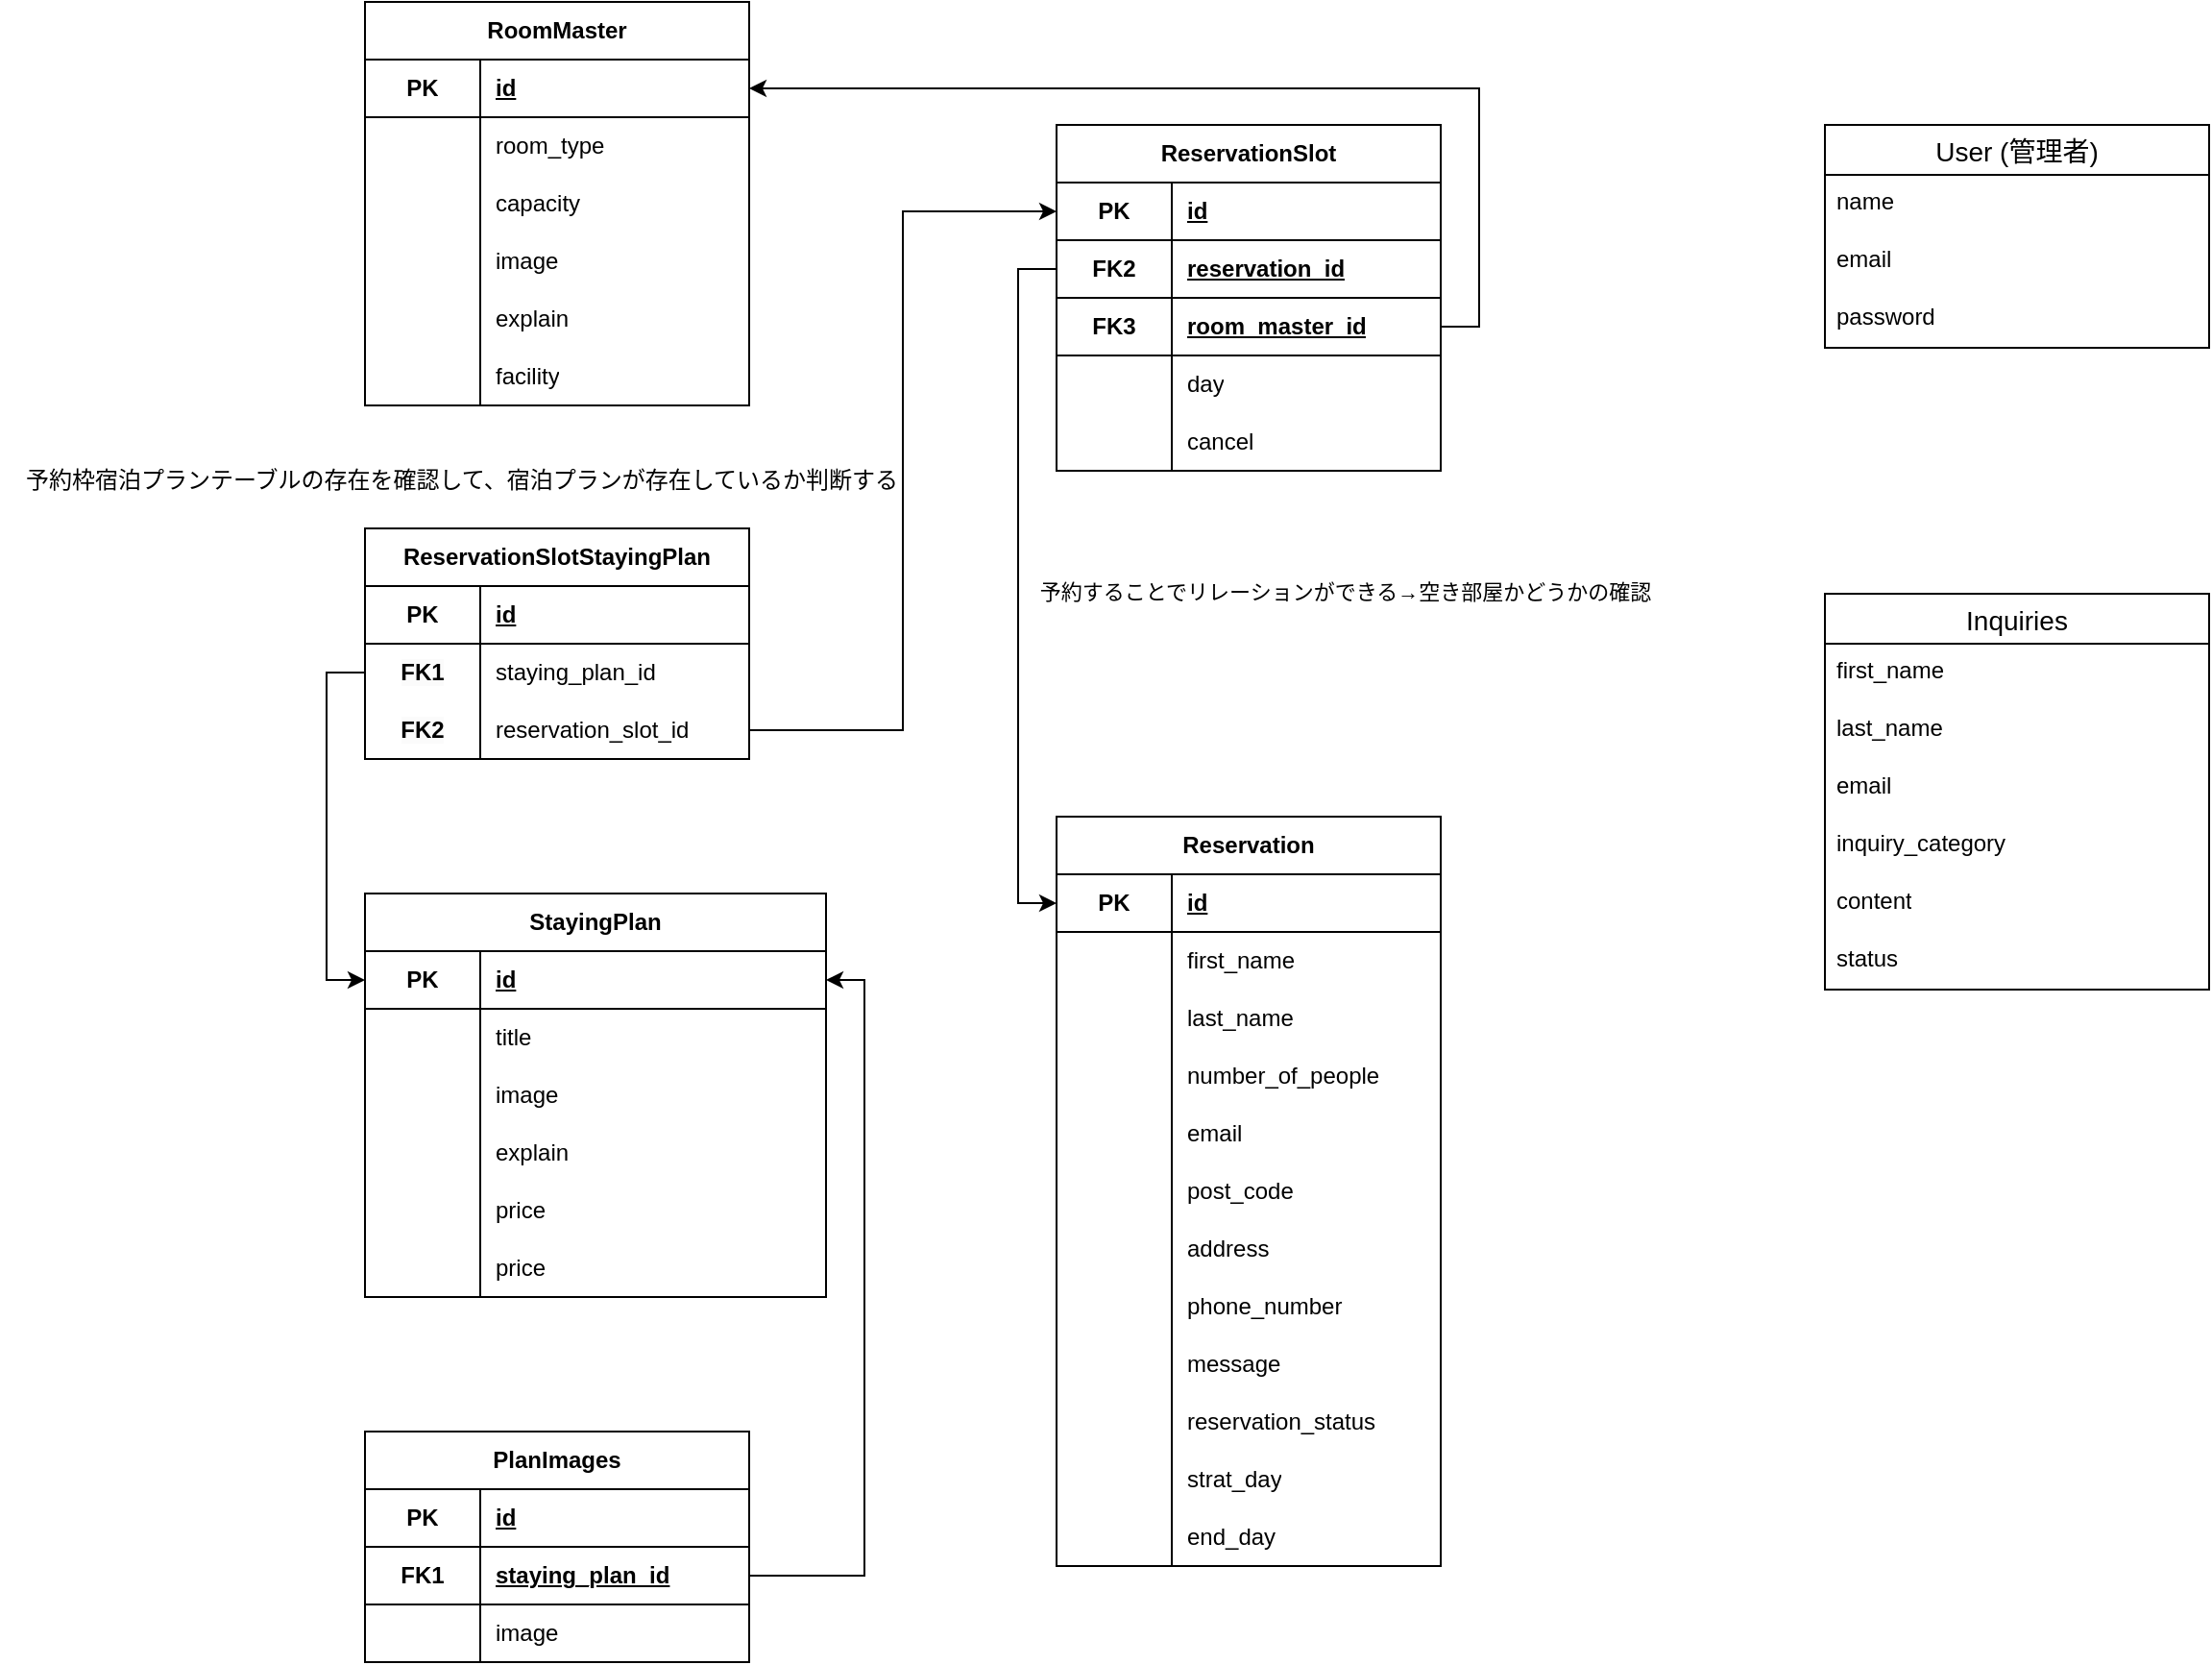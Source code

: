 <mxfile version="21.6.6" type="github">
  <diagram id="R2lEEEUBdFMjLlhIrx00" name="Page-1">
    <mxGraphModel dx="2404" dy="836" grid="1" gridSize="10" guides="1" tooltips="1" connect="1" arrows="1" fold="1" page="1" pageScale="1" pageWidth="850" pageHeight="1100" math="0" shadow="0" extFonts="Permanent Marker^https://fonts.googleapis.com/css?family=Permanent+Marker">
      <root>
        <mxCell id="0" />
        <mxCell id="1" parent="0" />
        <mxCell id="_ixfMY5MAVE4iLFDtZC8-1" value="Reservation" style="shape=table;startSize=30;container=1;collapsible=1;childLayout=tableLayout;fixedRows=1;rowLines=0;fontStyle=1;align=center;resizeLast=1;html=1;whiteSpace=wrap;" parent="1" vertex="1">
          <mxGeometry x="480" y="440" width="200" height="390" as="geometry" />
        </mxCell>
        <mxCell id="_ixfMY5MAVE4iLFDtZC8-5" value="" style="shape=tableRow;horizontal=0;startSize=0;swimlaneHead=0;swimlaneBody=0;fillColor=none;collapsible=0;dropTarget=0;points=[[0,0.5],[1,0.5]];portConstraint=eastwest;top=0;left=0;right=0;bottom=1;html=1;" parent="_ixfMY5MAVE4iLFDtZC8-1" vertex="1">
          <mxGeometry y="30" width="200" height="30" as="geometry" />
        </mxCell>
        <mxCell id="_ixfMY5MAVE4iLFDtZC8-6" value="PK" style="shape=partialRectangle;connectable=0;fillColor=none;top=0;left=0;bottom=0;right=0;fontStyle=1;overflow=hidden;html=1;whiteSpace=wrap;" parent="_ixfMY5MAVE4iLFDtZC8-5" vertex="1">
          <mxGeometry width="60" height="30" as="geometry">
            <mxRectangle width="60" height="30" as="alternateBounds" />
          </mxGeometry>
        </mxCell>
        <mxCell id="_ixfMY5MAVE4iLFDtZC8-7" value="id" style="shape=partialRectangle;connectable=0;fillColor=none;top=0;left=0;bottom=0;right=0;align=left;spacingLeft=6;fontStyle=5;overflow=hidden;html=1;whiteSpace=wrap;" parent="_ixfMY5MAVE4iLFDtZC8-5" vertex="1">
          <mxGeometry x="60" width="140" height="30" as="geometry">
            <mxRectangle width="140" height="30" as="alternateBounds" />
          </mxGeometry>
        </mxCell>
        <mxCell id="_ixfMY5MAVE4iLFDtZC8-8" value="" style="shape=tableRow;horizontal=0;startSize=0;swimlaneHead=0;swimlaneBody=0;fillColor=none;collapsible=0;dropTarget=0;points=[[0,0.5],[1,0.5]];portConstraint=eastwest;top=0;left=0;right=0;bottom=0;html=1;" parent="_ixfMY5MAVE4iLFDtZC8-1" vertex="1">
          <mxGeometry y="60" width="200" height="30" as="geometry" />
        </mxCell>
        <mxCell id="_ixfMY5MAVE4iLFDtZC8-9" value="" style="shape=partialRectangle;connectable=0;fillColor=none;top=0;left=0;bottom=0;right=0;editable=1;overflow=hidden;html=1;whiteSpace=wrap;" parent="_ixfMY5MAVE4iLFDtZC8-8" vertex="1">
          <mxGeometry width="60" height="30" as="geometry">
            <mxRectangle width="60" height="30" as="alternateBounds" />
          </mxGeometry>
        </mxCell>
        <mxCell id="_ixfMY5MAVE4iLFDtZC8-10" value="first_name" style="shape=partialRectangle;connectable=0;fillColor=none;top=0;left=0;bottom=0;right=0;align=left;spacingLeft=6;overflow=hidden;html=1;whiteSpace=wrap;" parent="_ixfMY5MAVE4iLFDtZC8-8" vertex="1">
          <mxGeometry x="60" width="140" height="30" as="geometry">
            <mxRectangle width="140" height="30" as="alternateBounds" />
          </mxGeometry>
        </mxCell>
        <mxCell id="_ixfMY5MAVE4iLFDtZC8-11" value="" style="shape=tableRow;horizontal=0;startSize=0;swimlaneHead=0;swimlaneBody=0;fillColor=none;collapsible=0;dropTarget=0;points=[[0,0.5],[1,0.5]];portConstraint=eastwest;top=0;left=0;right=0;bottom=0;html=1;" parent="_ixfMY5MAVE4iLFDtZC8-1" vertex="1">
          <mxGeometry y="90" width="200" height="30" as="geometry" />
        </mxCell>
        <mxCell id="_ixfMY5MAVE4iLFDtZC8-12" value="" style="shape=partialRectangle;connectable=0;fillColor=none;top=0;left=0;bottom=0;right=0;editable=1;overflow=hidden;html=1;whiteSpace=wrap;" parent="_ixfMY5MAVE4iLFDtZC8-11" vertex="1">
          <mxGeometry width="60" height="30" as="geometry">
            <mxRectangle width="60" height="30" as="alternateBounds" />
          </mxGeometry>
        </mxCell>
        <mxCell id="_ixfMY5MAVE4iLFDtZC8-13" value="last_name" style="shape=partialRectangle;connectable=0;fillColor=none;top=0;left=0;bottom=0;right=0;align=left;spacingLeft=6;overflow=hidden;html=1;whiteSpace=wrap;" parent="_ixfMY5MAVE4iLFDtZC8-11" vertex="1">
          <mxGeometry x="60" width="140" height="30" as="geometry">
            <mxRectangle width="140" height="30" as="alternateBounds" />
          </mxGeometry>
        </mxCell>
        <mxCell id="_ixfMY5MAVE4iLFDtZC8-115" value="" style="shape=tableRow;horizontal=0;startSize=0;swimlaneHead=0;swimlaneBody=0;fillColor=none;collapsible=0;dropTarget=0;points=[[0,0.5],[1,0.5]];portConstraint=eastwest;top=0;left=0;right=0;bottom=0;html=1;" parent="_ixfMY5MAVE4iLFDtZC8-1" vertex="1">
          <mxGeometry y="120" width="200" height="30" as="geometry" />
        </mxCell>
        <mxCell id="_ixfMY5MAVE4iLFDtZC8-116" value="" style="shape=partialRectangle;connectable=0;fillColor=none;top=0;left=0;bottom=0;right=0;editable=1;overflow=hidden;html=1;whiteSpace=wrap;" parent="_ixfMY5MAVE4iLFDtZC8-115" vertex="1">
          <mxGeometry width="60" height="30" as="geometry">
            <mxRectangle width="60" height="30" as="alternateBounds" />
          </mxGeometry>
        </mxCell>
        <mxCell id="_ixfMY5MAVE4iLFDtZC8-117" value="number_of_people" style="shape=partialRectangle;connectable=0;fillColor=none;top=0;left=0;bottom=0;right=0;align=left;spacingLeft=6;overflow=hidden;html=1;whiteSpace=wrap;" parent="_ixfMY5MAVE4iLFDtZC8-115" vertex="1">
          <mxGeometry x="60" width="140" height="30" as="geometry">
            <mxRectangle width="140" height="30" as="alternateBounds" />
          </mxGeometry>
        </mxCell>
        <mxCell id="_ixfMY5MAVE4iLFDtZC8-94" value="" style="shape=tableRow;horizontal=0;startSize=0;swimlaneHead=0;swimlaneBody=0;fillColor=none;collapsible=0;dropTarget=0;points=[[0,0.5],[1,0.5]];portConstraint=eastwest;top=0;left=0;right=0;bottom=0;html=1;" parent="_ixfMY5MAVE4iLFDtZC8-1" vertex="1">
          <mxGeometry y="150" width="200" height="30" as="geometry" />
        </mxCell>
        <mxCell id="_ixfMY5MAVE4iLFDtZC8-95" value="" style="shape=partialRectangle;connectable=0;fillColor=none;top=0;left=0;bottom=0;right=0;editable=1;overflow=hidden;html=1;whiteSpace=wrap;" parent="_ixfMY5MAVE4iLFDtZC8-94" vertex="1">
          <mxGeometry width="60" height="30" as="geometry">
            <mxRectangle width="60" height="30" as="alternateBounds" />
          </mxGeometry>
        </mxCell>
        <mxCell id="_ixfMY5MAVE4iLFDtZC8-96" value="email" style="shape=partialRectangle;connectable=0;fillColor=none;top=0;left=0;bottom=0;right=0;align=left;spacingLeft=6;overflow=hidden;html=1;whiteSpace=wrap;" parent="_ixfMY5MAVE4iLFDtZC8-94" vertex="1">
          <mxGeometry x="60" width="140" height="30" as="geometry">
            <mxRectangle width="140" height="30" as="alternateBounds" />
          </mxGeometry>
        </mxCell>
        <mxCell id="_ixfMY5MAVE4iLFDtZC8-100" value="" style="shape=tableRow;horizontal=0;startSize=0;swimlaneHead=0;swimlaneBody=0;fillColor=none;collapsible=0;dropTarget=0;points=[[0,0.5],[1,0.5]];portConstraint=eastwest;top=0;left=0;right=0;bottom=0;html=1;" parent="_ixfMY5MAVE4iLFDtZC8-1" vertex="1">
          <mxGeometry y="180" width="200" height="30" as="geometry" />
        </mxCell>
        <mxCell id="_ixfMY5MAVE4iLFDtZC8-101" value="" style="shape=partialRectangle;connectable=0;fillColor=none;top=0;left=0;bottom=0;right=0;editable=1;overflow=hidden;html=1;whiteSpace=wrap;" parent="_ixfMY5MAVE4iLFDtZC8-100" vertex="1">
          <mxGeometry width="60" height="30" as="geometry">
            <mxRectangle width="60" height="30" as="alternateBounds" />
          </mxGeometry>
        </mxCell>
        <mxCell id="_ixfMY5MAVE4iLFDtZC8-102" value="post_code" style="shape=partialRectangle;connectable=0;fillColor=none;top=0;left=0;bottom=0;right=0;align=left;spacingLeft=6;overflow=hidden;html=1;whiteSpace=wrap;" parent="_ixfMY5MAVE4iLFDtZC8-100" vertex="1">
          <mxGeometry x="60" width="140" height="30" as="geometry">
            <mxRectangle width="140" height="30" as="alternateBounds" />
          </mxGeometry>
        </mxCell>
        <mxCell id="_ixfMY5MAVE4iLFDtZC8-97" value="" style="shape=tableRow;horizontal=0;startSize=0;swimlaneHead=0;swimlaneBody=0;fillColor=none;collapsible=0;dropTarget=0;points=[[0,0.5],[1,0.5]];portConstraint=eastwest;top=0;left=0;right=0;bottom=0;html=1;" parent="_ixfMY5MAVE4iLFDtZC8-1" vertex="1">
          <mxGeometry y="210" width="200" height="30" as="geometry" />
        </mxCell>
        <mxCell id="_ixfMY5MAVE4iLFDtZC8-98" value="" style="shape=partialRectangle;connectable=0;fillColor=none;top=0;left=0;bottom=0;right=0;editable=1;overflow=hidden;html=1;whiteSpace=wrap;" parent="_ixfMY5MAVE4iLFDtZC8-97" vertex="1">
          <mxGeometry width="60" height="30" as="geometry">
            <mxRectangle width="60" height="30" as="alternateBounds" />
          </mxGeometry>
        </mxCell>
        <mxCell id="_ixfMY5MAVE4iLFDtZC8-99" value="address" style="shape=partialRectangle;connectable=0;fillColor=none;top=0;left=0;bottom=0;right=0;align=left;spacingLeft=6;overflow=hidden;html=1;whiteSpace=wrap;" parent="_ixfMY5MAVE4iLFDtZC8-97" vertex="1">
          <mxGeometry x="60" width="140" height="30" as="geometry">
            <mxRectangle width="140" height="30" as="alternateBounds" />
          </mxGeometry>
        </mxCell>
        <mxCell id="_ixfMY5MAVE4iLFDtZC8-103" value="" style="shape=tableRow;horizontal=0;startSize=0;swimlaneHead=0;swimlaneBody=0;fillColor=none;collapsible=0;dropTarget=0;points=[[0,0.5],[1,0.5]];portConstraint=eastwest;top=0;left=0;right=0;bottom=0;html=1;" parent="_ixfMY5MAVE4iLFDtZC8-1" vertex="1">
          <mxGeometry y="240" width="200" height="30" as="geometry" />
        </mxCell>
        <mxCell id="_ixfMY5MAVE4iLFDtZC8-104" value="" style="shape=partialRectangle;connectable=0;fillColor=none;top=0;left=0;bottom=0;right=0;editable=1;overflow=hidden;html=1;whiteSpace=wrap;" parent="_ixfMY5MAVE4iLFDtZC8-103" vertex="1">
          <mxGeometry width="60" height="30" as="geometry">
            <mxRectangle width="60" height="30" as="alternateBounds" />
          </mxGeometry>
        </mxCell>
        <mxCell id="_ixfMY5MAVE4iLFDtZC8-105" value="phone_number" style="shape=partialRectangle;connectable=0;fillColor=none;top=0;left=0;bottom=0;right=0;align=left;spacingLeft=6;overflow=hidden;html=1;whiteSpace=wrap;" parent="_ixfMY5MAVE4iLFDtZC8-103" vertex="1">
          <mxGeometry x="60" width="140" height="30" as="geometry">
            <mxRectangle width="140" height="30" as="alternateBounds" />
          </mxGeometry>
        </mxCell>
        <mxCell id="_ixfMY5MAVE4iLFDtZC8-106" value="" style="shape=tableRow;horizontal=0;startSize=0;swimlaneHead=0;swimlaneBody=0;fillColor=none;collapsible=0;dropTarget=0;points=[[0,0.5],[1,0.5]];portConstraint=eastwest;top=0;left=0;right=0;bottom=0;html=1;" parent="_ixfMY5MAVE4iLFDtZC8-1" vertex="1">
          <mxGeometry y="270" width="200" height="30" as="geometry" />
        </mxCell>
        <mxCell id="_ixfMY5MAVE4iLFDtZC8-107" value="" style="shape=partialRectangle;connectable=0;fillColor=none;top=0;left=0;bottom=0;right=0;editable=1;overflow=hidden;html=1;whiteSpace=wrap;" parent="_ixfMY5MAVE4iLFDtZC8-106" vertex="1">
          <mxGeometry width="60" height="30" as="geometry">
            <mxRectangle width="60" height="30" as="alternateBounds" />
          </mxGeometry>
        </mxCell>
        <mxCell id="_ixfMY5MAVE4iLFDtZC8-108" value="message" style="shape=partialRectangle;connectable=0;fillColor=none;top=0;left=0;bottom=0;right=0;align=left;spacingLeft=6;overflow=hidden;html=1;whiteSpace=wrap;" parent="_ixfMY5MAVE4iLFDtZC8-106" vertex="1">
          <mxGeometry x="60" width="140" height="30" as="geometry">
            <mxRectangle width="140" height="30" as="alternateBounds" />
          </mxGeometry>
        </mxCell>
        <mxCell id="nkFYvrB3Nfpvy7fEfLyU-3" value="" style="shape=tableRow;horizontal=0;startSize=0;swimlaneHead=0;swimlaneBody=0;fillColor=none;collapsible=0;dropTarget=0;points=[[0,0.5],[1,0.5]];portConstraint=eastwest;top=0;left=0;right=0;bottom=0;html=1;" parent="_ixfMY5MAVE4iLFDtZC8-1" vertex="1">
          <mxGeometry y="300" width="200" height="30" as="geometry" />
        </mxCell>
        <mxCell id="nkFYvrB3Nfpvy7fEfLyU-4" value="" style="shape=partialRectangle;connectable=0;fillColor=none;top=0;left=0;bottom=0;right=0;editable=1;overflow=hidden;html=1;whiteSpace=wrap;" parent="nkFYvrB3Nfpvy7fEfLyU-3" vertex="1">
          <mxGeometry width="60" height="30" as="geometry">
            <mxRectangle width="60" height="30" as="alternateBounds" />
          </mxGeometry>
        </mxCell>
        <mxCell id="nkFYvrB3Nfpvy7fEfLyU-5" value="reservation_status" style="shape=partialRectangle;connectable=0;fillColor=none;top=0;left=0;bottom=0;right=0;align=left;spacingLeft=6;overflow=hidden;html=1;whiteSpace=wrap;" parent="nkFYvrB3Nfpvy7fEfLyU-3" vertex="1">
          <mxGeometry x="60" width="140" height="30" as="geometry">
            <mxRectangle width="140" height="30" as="alternateBounds" />
          </mxGeometry>
        </mxCell>
        <mxCell id="nkFYvrB3Nfpvy7fEfLyU-24" value="" style="shape=tableRow;horizontal=0;startSize=0;swimlaneHead=0;swimlaneBody=0;fillColor=none;collapsible=0;dropTarget=0;points=[[0,0.5],[1,0.5]];portConstraint=eastwest;top=0;left=0;right=0;bottom=0;html=1;" parent="_ixfMY5MAVE4iLFDtZC8-1" vertex="1">
          <mxGeometry y="330" width="200" height="30" as="geometry" />
        </mxCell>
        <mxCell id="nkFYvrB3Nfpvy7fEfLyU-25" value="" style="shape=partialRectangle;connectable=0;fillColor=none;top=0;left=0;bottom=0;right=0;editable=1;overflow=hidden;html=1;whiteSpace=wrap;" parent="nkFYvrB3Nfpvy7fEfLyU-24" vertex="1">
          <mxGeometry width="60" height="30" as="geometry">
            <mxRectangle width="60" height="30" as="alternateBounds" />
          </mxGeometry>
        </mxCell>
        <mxCell id="nkFYvrB3Nfpvy7fEfLyU-26" value="strat_day" style="shape=partialRectangle;connectable=0;fillColor=none;top=0;left=0;bottom=0;right=0;align=left;spacingLeft=6;overflow=hidden;html=1;whiteSpace=wrap;" parent="nkFYvrB3Nfpvy7fEfLyU-24" vertex="1">
          <mxGeometry x="60" width="140" height="30" as="geometry">
            <mxRectangle width="140" height="30" as="alternateBounds" />
          </mxGeometry>
        </mxCell>
        <mxCell id="nkFYvrB3Nfpvy7fEfLyU-27" value="" style="shape=tableRow;horizontal=0;startSize=0;swimlaneHead=0;swimlaneBody=0;fillColor=none;collapsible=0;dropTarget=0;points=[[0,0.5],[1,0.5]];portConstraint=eastwest;top=0;left=0;right=0;bottom=0;html=1;" parent="_ixfMY5MAVE4iLFDtZC8-1" vertex="1">
          <mxGeometry y="360" width="200" height="30" as="geometry" />
        </mxCell>
        <mxCell id="nkFYvrB3Nfpvy7fEfLyU-28" value="" style="shape=partialRectangle;connectable=0;fillColor=none;top=0;left=0;bottom=0;right=0;editable=1;overflow=hidden;html=1;whiteSpace=wrap;" parent="nkFYvrB3Nfpvy7fEfLyU-27" vertex="1">
          <mxGeometry width="60" height="30" as="geometry">
            <mxRectangle width="60" height="30" as="alternateBounds" />
          </mxGeometry>
        </mxCell>
        <mxCell id="nkFYvrB3Nfpvy7fEfLyU-29" value="end_day" style="shape=partialRectangle;connectable=0;fillColor=none;top=0;left=0;bottom=0;right=0;align=left;spacingLeft=6;overflow=hidden;html=1;whiteSpace=wrap;" parent="nkFYvrB3Nfpvy7fEfLyU-27" vertex="1">
          <mxGeometry x="60" width="140" height="30" as="geometry">
            <mxRectangle width="140" height="30" as="alternateBounds" />
          </mxGeometry>
        </mxCell>
        <mxCell id="_ixfMY5MAVE4iLFDtZC8-14" value="StayingPlan" style="shape=table;startSize=30;container=1;collapsible=1;childLayout=tableLayout;fixedRows=1;rowLines=0;fontStyle=1;align=center;resizeLast=1;html=1;whiteSpace=wrap;" parent="1" vertex="1">
          <mxGeometry x="120" y="480" width="240" height="210" as="geometry">
            <mxRectangle x="120" y="480" width="110" height="30" as="alternateBounds" />
          </mxGeometry>
        </mxCell>
        <mxCell id="nkFYvrB3Nfpvy7fEfLyU-54" value="" style="shape=tableRow;horizontal=0;startSize=0;swimlaneHead=0;swimlaneBody=0;fillColor=none;collapsible=0;dropTarget=0;points=[[0,0.5],[1,0.5]];portConstraint=eastwest;top=0;left=0;right=0;bottom=1;html=1;" parent="_ixfMY5MAVE4iLFDtZC8-14" vertex="1">
          <mxGeometry y="30" width="240" height="30" as="geometry" />
        </mxCell>
        <mxCell id="nkFYvrB3Nfpvy7fEfLyU-55" value="PK" style="shape=partialRectangle;connectable=0;fillColor=none;top=0;left=0;bottom=0;right=0;fontStyle=1;overflow=hidden;html=1;whiteSpace=wrap;" parent="nkFYvrB3Nfpvy7fEfLyU-54" vertex="1">
          <mxGeometry width="60" height="30" as="geometry">
            <mxRectangle width="60" height="30" as="alternateBounds" />
          </mxGeometry>
        </mxCell>
        <mxCell id="nkFYvrB3Nfpvy7fEfLyU-56" value="id" style="shape=partialRectangle;connectable=0;fillColor=none;top=0;left=0;bottom=0;right=0;align=left;spacingLeft=6;fontStyle=5;overflow=hidden;html=1;whiteSpace=wrap;" parent="nkFYvrB3Nfpvy7fEfLyU-54" vertex="1">
          <mxGeometry x="60" width="180" height="30" as="geometry">
            <mxRectangle width="180" height="30" as="alternateBounds" />
          </mxGeometry>
        </mxCell>
        <mxCell id="_ixfMY5MAVE4iLFDtZC8-21" value="" style="shape=tableRow;horizontal=0;startSize=0;swimlaneHead=0;swimlaneBody=0;fillColor=none;collapsible=0;dropTarget=0;points=[[0,0.5],[1,0.5]];portConstraint=eastwest;top=0;left=0;right=0;bottom=0;html=1;" parent="_ixfMY5MAVE4iLFDtZC8-14" vertex="1">
          <mxGeometry y="60" width="240" height="30" as="geometry" />
        </mxCell>
        <mxCell id="_ixfMY5MAVE4iLFDtZC8-22" value="" style="shape=partialRectangle;connectable=0;fillColor=none;top=0;left=0;bottom=0;right=0;editable=1;overflow=hidden;html=1;whiteSpace=wrap;" parent="_ixfMY5MAVE4iLFDtZC8-21" vertex="1">
          <mxGeometry width="60" height="30" as="geometry">
            <mxRectangle width="60" height="30" as="alternateBounds" />
          </mxGeometry>
        </mxCell>
        <mxCell id="_ixfMY5MAVE4iLFDtZC8-23" value="title" style="shape=partialRectangle;connectable=0;fillColor=none;top=0;left=0;bottom=0;right=0;align=left;spacingLeft=6;overflow=hidden;html=1;whiteSpace=wrap;" parent="_ixfMY5MAVE4iLFDtZC8-21" vertex="1">
          <mxGeometry x="60" width="180" height="30" as="geometry">
            <mxRectangle width="180" height="30" as="alternateBounds" />
          </mxGeometry>
        </mxCell>
        <mxCell id="_ixfMY5MAVE4iLFDtZC8-87" value="" style="shape=tableRow;horizontal=0;startSize=0;swimlaneHead=0;swimlaneBody=0;fillColor=none;collapsible=0;dropTarget=0;points=[[0,0.5],[1,0.5]];portConstraint=eastwest;top=0;left=0;right=0;bottom=0;html=1;" parent="_ixfMY5MAVE4iLFDtZC8-14" vertex="1">
          <mxGeometry y="90" width="240" height="30" as="geometry" />
        </mxCell>
        <mxCell id="_ixfMY5MAVE4iLFDtZC8-88" value="" style="shape=partialRectangle;connectable=0;fillColor=none;top=0;left=0;bottom=0;right=0;editable=1;overflow=hidden;html=1;whiteSpace=wrap;" parent="_ixfMY5MAVE4iLFDtZC8-87" vertex="1">
          <mxGeometry width="60" height="30" as="geometry">
            <mxRectangle width="60" height="30" as="alternateBounds" />
          </mxGeometry>
        </mxCell>
        <mxCell id="_ixfMY5MAVE4iLFDtZC8-89" value="image" style="shape=partialRectangle;connectable=0;fillColor=none;top=0;left=0;bottom=0;right=0;align=left;spacingLeft=6;overflow=hidden;html=1;whiteSpace=wrap;" parent="_ixfMY5MAVE4iLFDtZC8-87" vertex="1">
          <mxGeometry x="60" width="180" height="30" as="geometry">
            <mxRectangle width="180" height="30" as="alternateBounds" />
          </mxGeometry>
        </mxCell>
        <mxCell id="_ixfMY5MAVE4iLFDtZC8-90" value="" style="shape=tableRow;horizontal=0;startSize=0;swimlaneHead=0;swimlaneBody=0;fillColor=none;collapsible=0;dropTarget=0;points=[[0,0.5],[1,0.5]];portConstraint=eastwest;top=0;left=0;right=0;bottom=0;html=1;" parent="_ixfMY5MAVE4iLFDtZC8-14" vertex="1">
          <mxGeometry y="120" width="240" height="30" as="geometry" />
        </mxCell>
        <mxCell id="_ixfMY5MAVE4iLFDtZC8-91" value="" style="shape=partialRectangle;connectable=0;fillColor=none;top=0;left=0;bottom=0;right=0;editable=1;overflow=hidden;html=1;whiteSpace=wrap;" parent="_ixfMY5MAVE4iLFDtZC8-90" vertex="1">
          <mxGeometry width="60" height="30" as="geometry">
            <mxRectangle width="60" height="30" as="alternateBounds" />
          </mxGeometry>
        </mxCell>
        <mxCell id="_ixfMY5MAVE4iLFDtZC8-92" value="explain" style="shape=partialRectangle;connectable=0;fillColor=none;top=0;left=0;bottom=0;right=0;align=left;spacingLeft=6;overflow=hidden;html=1;whiteSpace=wrap;" parent="_ixfMY5MAVE4iLFDtZC8-90" vertex="1">
          <mxGeometry x="60" width="180" height="30" as="geometry">
            <mxRectangle width="180" height="30" as="alternateBounds" />
          </mxGeometry>
        </mxCell>
        <mxCell id="Q05R5ELuE_y8cGW5jYfu-7" value="" style="shape=tableRow;horizontal=0;startSize=0;swimlaneHead=0;swimlaneBody=0;fillColor=none;collapsible=0;dropTarget=0;points=[[0,0.5],[1,0.5]];portConstraint=eastwest;top=0;left=0;right=0;bottom=0;html=1;" parent="_ixfMY5MAVE4iLFDtZC8-14" vertex="1">
          <mxGeometry y="150" width="240" height="30" as="geometry" />
        </mxCell>
        <mxCell id="Q05R5ELuE_y8cGW5jYfu-8" value="" style="shape=partialRectangle;connectable=0;fillColor=none;top=0;left=0;bottom=0;right=0;editable=1;overflow=hidden;html=1;whiteSpace=wrap;" parent="Q05R5ELuE_y8cGW5jYfu-7" vertex="1">
          <mxGeometry width="60" height="30" as="geometry">
            <mxRectangle width="60" height="30" as="alternateBounds" />
          </mxGeometry>
        </mxCell>
        <mxCell id="Q05R5ELuE_y8cGW5jYfu-9" value="price" style="shape=partialRectangle;connectable=0;fillColor=none;top=0;left=0;bottom=0;right=0;align=left;spacingLeft=6;overflow=hidden;html=1;whiteSpace=wrap;" parent="Q05R5ELuE_y8cGW5jYfu-7" vertex="1">
          <mxGeometry x="60" width="180" height="30" as="geometry">
            <mxRectangle width="180" height="30" as="alternateBounds" />
          </mxGeometry>
        </mxCell>
        <mxCell id="_ixfMY5MAVE4iLFDtZC8-24" value="" style="shape=tableRow;horizontal=0;startSize=0;swimlaneHead=0;swimlaneBody=0;fillColor=none;collapsible=0;dropTarget=0;points=[[0,0.5],[1,0.5]];portConstraint=eastwest;top=0;left=0;right=0;bottom=0;html=1;" parent="_ixfMY5MAVE4iLFDtZC8-14" vertex="1">
          <mxGeometry y="180" width="240" height="30" as="geometry" />
        </mxCell>
        <mxCell id="_ixfMY5MAVE4iLFDtZC8-25" value="" style="shape=partialRectangle;connectable=0;fillColor=none;top=0;left=0;bottom=0;right=0;editable=1;overflow=hidden;html=1;whiteSpace=wrap;" parent="_ixfMY5MAVE4iLFDtZC8-24" vertex="1">
          <mxGeometry width="60" height="30" as="geometry">
            <mxRectangle width="60" height="30" as="alternateBounds" />
          </mxGeometry>
        </mxCell>
        <mxCell id="_ixfMY5MAVE4iLFDtZC8-26" value="price" style="shape=partialRectangle;connectable=0;fillColor=none;top=0;left=0;bottom=0;right=0;align=left;spacingLeft=6;overflow=hidden;html=1;whiteSpace=wrap;" parent="_ixfMY5MAVE4iLFDtZC8-24" vertex="1">
          <mxGeometry x="60" width="180" height="30" as="geometry">
            <mxRectangle width="180" height="30" as="alternateBounds" />
          </mxGeometry>
        </mxCell>
        <mxCell id="_ixfMY5MAVE4iLFDtZC8-27" value="ReservationSlot" style="shape=table;startSize=30;container=1;collapsible=1;childLayout=tableLayout;fixedRows=1;rowLines=0;fontStyle=1;align=center;resizeLast=1;html=1;whiteSpace=wrap;" parent="1" vertex="1">
          <mxGeometry x="480" y="80" width="200" height="180" as="geometry" />
        </mxCell>
        <mxCell id="_ixfMY5MAVE4iLFDtZC8-31" value="" style="shape=tableRow;horizontal=0;startSize=0;swimlaneHead=0;swimlaneBody=0;fillColor=none;collapsible=0;dropTarget=0;points=[[0,0.5],[1,0.5]];portConstraint=eastwest;top=0;left=0;right=0;bottom=1;html=1;" parent="_ixfMY5MAVE4iLFDtZC8-27" vertex="1">
          <mxGeometry y="30" width="200" height="30" as="geometry" />
        </mxCell>
        <mxCell id="_ixfMY5MAVE4iLFDtZC8-32" value="PK" style="shape=partialRectangle;connectable=0;fillColor=none;top=0;left=0;bottom=0;right=0;fontStyle=1;overflow=hidden;html=1;whiteSpace=wrap;" parent="_ixfMY5MAVE4iLFDtZC8-31" vertex="1">
          <mxGeometry width="60" height="30" as="geometry">
            <mxRectangle width="60" height="30" as="alternateBounds" />
          </mxGeometry>
        </mxCell>
        <mxCell id="_ixfMY5MAVE4iLFDtZC8-33" value="id" style="shape=partialRectangle;connectable=0;fillColor=none;top=0;left=0;bottom=0;right=0;align=left;spacingLeft=6;fontStyle=5;overflow=hidden;html=1;whiteSpace=wrap;" parent="_ixfMY5MAVE4iLFDtZC8-31" vertex="1">
          <mxGeometry x="60" width="140" height="30" as="geometry">
            <mxRectangle width="140" height="30" as="alternateBounds" />
          </mxGeometry>
        </mxCell>
        <mxCell id="_ixfMY5MAVE4iLFDtZC8-133" value="" style="shape=tableRow;horizontal=0;startSize=0;swimlaneHead=0;swimlaneBody=0;fillColor=none;collapsible=0;dropTarget=0;points=[[0,0.5],[1,0.5]];portConstraint=eastwest;top=0;left=0;right=0;bottom=1;html=1;" parent="_ixfMY5MAVE4iLFDtZC8-27" vertex="1">
          <mxGeometry y="60" width="200" height="30" as="geometry" />
        </mxCell>
        <mxCell id="_ixfMY5MAVE4iLFDtZC8-134" value="FK2" style="shape=partialRectangle;connectable=0;fillColor=none;top=0;left=0;bottom=0;right=0;fontStyle=1;overflow=hidden;html=1;whiteSpace=wrap;" parent="_ixfMY5MAVE4iLFDtZC8-133" vertex="1">
          <mxGeometry width="60" height="30" as="geometry">
            <mxRectangle width="60" height="30" as="alternateBounds" />
          </mxGeometry>
        </mxCell>
        <mxCell id="_ixfMY5MAVE4iLFDtZC8-135" value="reservation_id" style="shape=partialRectangle;connectable=0;fillColor=none;top=0;left=0;bottom=0;right=0;align=left;spacingLeft=6;fontStyle=5;overflow=hidden;html=1;whiteSpace=wrap;" parent="_ixfMY5MAVE4iLFDtZC8-133" vertex="1">
          <mxGeometry x="60" width="140" height="30" as="geometry">
            <mxRectangle width="140" height="30" as="alternateBounds" />
          </mxGeometry>
        </mxCell>
        <mxCell id="uPQFOtAX56aPG2OBGJ0J-12" value="" style="shape=tableRow;horizontal=0;startSize=0;swimlaneHead=0;swimlaneBody=0;fillColor=none;collapsible=0;dropTarget=0;points=[[0,0.5],[1,0.5]];portConstraint=eastwest;top=0;left=0;right=0;bottom=1;html=1;" parent="_ixfMY5MAVE4iLFDtZC8-27" vertex="1">
          <mxGeometry y="90" width="200" height="30" as="geometry" />
        </mxCell>
        <mxCell id="uPQFOtAX56aPG2OBGJ0J-13" value="FK3" style="shape=partialRectangle;connectable=0;fillColor=none;top=0;left=0;bottom=0;right=0;fontStyle=1;overflow=hidden;html=1;whiteSpace=wrap;" parent="uPQFOtAX56aPG2OBGJ0J-12" vertex="1">
          <mxGeometry width="60" height="30" as="geometry">
            <mxRectangle width="60" height="30" as="alternateBounds" />
          </mxGeometry>
        </mxCell>
        <mxCell id="uPQFOtAX56aPG2OBGJ0J-14" value="room_master_id" style="shape=partialRectangle;connectable=0;fillColor=none;top=0;left=0;bottom=0;right=0;align=left;spacingLeft=6;fontStyle=5;overflow=hidden;html=1;whiteSpace=wrap;" parent="uPQFOtAX56aPG2OBGJ0J-12" vertex="1">
          <mxGeometry x="60" width="140" height="30" as="geometry">
            <mxRectangle width="140" height="30" as="alternateBounds" />
          </mxGeometry>
        </mxCell>
        <mxCell id="_ixfMY5MAVE4iLFDtZC8-37" value="" style="shape=tableRow;horizontal=0;startSize=0;swimlaneHead=0;swimlaneBody=0;fillColor=none;collapsible=0;dropTarget=0;points=[[0,0.5],[1,0.5]];portConstraint=eastwest;top=0;left=0;right=0;bottom=0;html=1;" parent="_ixfMY5MAVE4iLFDtZC8-27" vertex="1">
          <mxGeometry y="120" width="200" height="30" as="geometry" />
        </mxCell>
        <mxCell id="_ixfMY5MAVE4iLFDtZC8-38" value="" style="shape=partialRectangle;connectable=0;fillColor=none;top=0;left=0;bottom=0;right=0;editable=1;overflow=hidden;html=1;whiteSpace=wrap;" parent="_ixfMY5MAVE4iLFDtZC8-37" vertex="1">
          <mxGeometry width="60" height="30" as="geometry">
            <mxRectangle width="60" height="30" as="alternateBounds" />
          </mxGeometry>
        </mxCell>
        <mxCell id="_ixfMY5MAVE4iLFDtZC8-39" value="day" style="shape=partialRectangle;connectable=0;fillColor=none;top=0;left=0;bottom=0;right=0;align=left;spacingLeft=6;overflow=hidden;html=1;whiteSpace=wrap;" parent="_ixfMY5MAVE4iLFDtZC8-37" vertex="1">
          <mxGeometry x="60" width="140" height="30" as="geometry">
            <mxRectangle width="140" height="30" as="alternateBounds" />
          </mxGeometry>
        </mxCell>
        <mxCell id="_ixfMY5MAVE4iLFDtZC8-67" value="" style="shape=tableRow;horizontal=0;startSize=0;swimlaneHead=0;swimlaneBody=0;fillColor=none;collapsible=0;dropTarget=0;points=[[0,0.5],[1,0.5]];portConstraint=eastwest;top=0;left=0;right=0;bottom=0;html=1;" parent="_ixfMY5MAVE4iLFDtZC8-27" vertex="1">
          <mxGeometry y="150" width="200" height="30" as="geometry" />
        </mxCell>
        <mxCell id="_ixfMY5MAVE4iLFDtZC8-68" value="" style="shape=partialRectangle;connectable=0;fillColor=none;top=0;left=0;bottom=0;right=0;editable=1;overflow=hidden;html=1;whiteSpace=wrap;" parent="_ixfMY5MAVE4iLFDtZC8-67" vertex="1">
          <mxGeometry width="60" height="30" as="geometry">
            <mxRectangle width="60" height="30" as="alternateBounds" />
          </mxGeometry>
        </mxCell>
        <mxCell id="_ixfMY5MAVE4iLFDtZC8-69" value="cancel" style="shape=partialRectangle;connectable=0;fillColor=none;top=0;left=0;bottom=0;right=0;align=left;spacingLeft=6;overflow=hidden;html=1;whiteSpace=wrap;" parent="_ixfMY5MAVE4iLFDtZC8-67" vertex="1">
          <mxGeometry x="60" width="140" height="30" as="geometry">
            <mxRectangle width="140" height="30" as="alternateBounds" />
          </mxGeometry>
        </mxCell>
        <mxCell id="_ixfMY5MAVE4iLFDtZC8-54" value="Inquiries" style="swimlane;fontStyle=0;childLayout=stackLayout;horizontal=1;startSize=26;horizontalStack=0;resizeParent=1;resizeParentMax=0;resizeLast=0;collapsible=1;marginBottom=0;align=center;fontSize=14;" parent="1" vertex="1">
          <mxGeometry x="880" y="324" width="200" height="206" as="geometry" />
        </mxCell>
        <mxCell id="_ixfMY5MAVE4iLFDtZC8-55" value="first_name" style="text;strokeColor=none;fillColor=none;spacingLeft=4;spacingRight=4;overflow=hidden;rotatable=0;points=[[0,0.5],[1,0.5]];portConstraint=eastwest;fontSize=12;whiteSpace=wrap;html=1;" parent="_ixfMY5MAVE4iLFDtZC8-54" vertex="1">
          <mxGeometry y="26" width="200" height="30" as="geometry" />
        </mxCell>
        <mxCell id="_ixfMY5MAVE4iLFDtZC8-56" value="last_name" style="text;strokeColor=none;fillColor=none;spacingLeft=4;spacingRight=4;overflow=hidden;rotatable=0;points=[[0,0.5],[1,0.5]];portConstraint=eastwest;fontSize=12;whiteSpace=wrap;html=1;" parent="_ixfMY5MAVE4iLFDtZC8-54" vertex="1">
          <mxGeometry y="56" width="200" height="30" as="geometry" />
        </mxCell>
        <mxCell id="_ixfMY5MAVE4iLFDtZC8-57" value="email" style="text;strokeColor=none;fillColor=none;spacingLeft=4;spacingRight=4;overflow=hidden;rotatable=0;points=[[0,0.5],[1,0.5]];portConstraint=eastwest;fontSize=12;whiteSpace=wrap;html=1;" parent="_ixfMY5MAVE4iLFDtZC8-54" vertex="1">
          <mxGeometry y="86" width="200" height="30" as="geometry" />
        </mxCell>
        <mxCell id="_ixfMY5MAVE4iLFDtZC8-120" value="inquiry_category" style="text;strokeColor=none;fillColor=none;spacingLeft=4;spacingRight=4;overflow=hidden;rotatable=0;points=[[0,0.5],[1,0.5]];portConstraint=eastwest;fontSize=12;whiteSpace=wrap;html=1;" parent="_ixfMY5MAVE4iLFDtZC8-54" vertex="1">
          <mxGeometry y="116" width="200" height="30" as="geometry" />
        </mxCell>
        <mxCell id="_ixfMY5MAVE4iLFDtZC8-121" value="content" style="text;strokeColor=none;fillColor=none;spacingLeft=4;spacingRight=4;overflow=hidden;rotatable=0;points=[[0,0.5],[1,0.5]];portConstraint=eastwest;fontSize=12;whiteSpace=wrap;html=1;" parent="_ixfMY5MAVE4iLFDtZC8-54" vertex="1">
          <mxGeometry y="146" width="200" height="30" as="geometry" />
        </mxCell>
        <mxCell id="_ixfMY5MAVE4iLFDtZC8-122" value="status" style="text;strokeColor=none;fillColor=none;spacingLeft=4;spacingRight=4;overflow=hidden;rotatable=0;points=[[0,0.5],[1,0.5]];portConstraint=eastwest;fontSize=12;whiteSpace=wrap;html=1;" parent="_ixfMY5MAVE4iLFDtZC8-54" vertex="1">
          <mxGeometry y="176" width="200" height="30" as="geometry" />
        </mxCell>
        <mxCell id="_ixfMY5MAVE4iLFDtZC8-58" value="User (管理者)" style="swimlane;fontStyle=0;childLayout=stackLayout;horizontal=1;startSize=26;horizontalStack=0;resizeParent=1;resizeParentMax=0;resizeLast=0;collapsible=1;marginBottom=0;align=center;fontSize=14;" parent="1" vertex="1">
          <mxGeometry x="880" y="80" width="200" height="116" as="geometry" />
        </mxCell>
        <mxCell id="_ixfMY5MAVE4iLFDtZC8-59" value="name" style="text;strokeColor=none;fillColor=none;spacingLeft=4;spacingRight=4;overflow=hidden;rotatable=0;points=[[0,0.5],[1,0.5]];portConstraint=eastwest;fontSize=12;whiteSpace=wrap;html=1;" parent="_ixfMY5MAVE4iLFDtZC8-58" vertex="1">
          <mxGeometry y="26" width="200" height="30" as="geometry" />
        </mxCell>
        <mxCell id="_ixfMY5MAVE4iLFDtZC8-60" value="email" style="text;strokeColor=none;fillColor=none;spacingLeft=4;spacingRight=4;overflow=hidden;rotatable=0;points=[[0,0.5],[1,0.5]];portConstraint=eastwest;fontSize=12;whiteSpace=wrap;html=1;" parent="_ixfMY5MAVE4iLFDtZC8-58" vertex="1">
          <mxGeometry y="56" width="200" height="30" as="geometry" />
        </mxCell>
        <mxCell id="_ixfMY5MAVE4iLFDtZC8-61" value="password" style="text;strokeColor=none;fillColor=none;spacingLeft=4;spacingRight=4;overflow=hidden;rotatable=0;points=[[0,0.5],[1,0.5]];portConstraint=eastwest;fontSize=12;whiteSpace=wrap;html=1;" parent="_ixfMY5MAVE4iLFDtZC8-58" vertex="1">
          <mxGeometry y="86" width="200" height="30" as="geometry" />
        </mxCell>
        <mxCell id="_ixfMY5MAVE4iLFDtZC8-136" style="edgeStyle=orthogonalEdgeStyle;rounded=0;orthogonalLoop=1;jettySize=auto;html=1;exitX=0;exitY=0.5;exitDx=0;exitDy=0;entryX=0;entryY=0.5;entryDx=0;entryDy=0;" parent="1" source="_ixfMY5MAVE4iLFDtZC8-133" target="_ixfMY5MAVE4iLFDtZC8-5" edge="1">
          <mxGeometry relative="1" as="geometry" />
        </mxCell>
        <mxCell id="reZBCmwhrlpFtiqjved8-1" value="予約することでリレーションができる→空き部屋かどうかの確認" style="edgeLabel;html=1;align=center;verticalAlign=middle;resizable=0;points=[];" vertex="1" connectable="0" parent="_ixfMY5MAVE4iLFDtZC8-136">
          <mxGeometry x="0.227" y="-1" relative="1" as="geometry">
            <mxPoint x="171" y="-39" as="offset" />
          </mxGeometry>
        </mxCell>
        <mxCell id="_ixfMY5MAVE4iLFDtZC8-137" value="ReservationSlotStayingPlan" style="shape=table;startSize=30;container=1;collapsible=1;childLayout=tableLayout;fixedRows=1;rowLines=0;fontStyle=1;align=center;resizeLast=1;html=1;whiteSpace=wrap;" parent="1" vertex="1">
          <mxGeometry x="120" y="290" width="200" height="120" as="geometry" />
        </mxCell>
        <mxCell id="_ixfMY5MAVE4iLFDtZC8-141" value="" style="shape=tableRow;horizontal=0;startSize=0;swimlaneHead=0;swimlaneBody=0;fillColor=none;collapsible=0;dropTarget=0;points=[[0,0.5],[1,0.5]];portConstraint=eastwest;top=0;left=0;right=0;bottom=1;html=1;" parent="_ixfMY5MAVE4iLFDtZC8-137" vertex="1">
          <mxGeometry y="30" width="200" height="30" as="geometry" />
        </mxCell>
        <mxCell id="_ixfMY5MAVE4iLFDtZC8-142" value="PK" style="shape=partialRectangle;connectable=0;fillColor=none;top=0;left=0;bottom=0;right=0;fontStyle=1;overflow=hidden;html=1;whiteSpace=wrap;" parent="_ixfMY5MAVE4iLFDtZC8-141" vertex="1">
          <mxGeometry width="60" height="30" as="geometry">
            <mxRectangle width="60" height="30" as="alternateBounds" />
          </mxGeometry>
        </mxCell>
        <mxCell id="_ixfMY5MAVE4iLFDtZC8-143" value="id" style="shape=partialRectangle;connectable=0;fillColor=none;top=0;left=0;bottom=0;right=0;align=left;spacingLeft=6;fontStyle=5;overflow=hidden;html=1;whiteSpace=wrap;" parent="_ixfMY5MAVE4iLFDtZC8-141" vertex="1">
          <mxGeometry x="60" width="140" height="30" as="geometry">
            <mxRectangle width="140" height="30" as="alternateBounds" />
          </mxGeometry>
        </mxCell>
        <mxCell id="_ixfMY5MAVE4iLFDtZC8-144" value="" style="shape=tableRow;horizontal=0;startSize=0;swimlaneHead=0;swimlaneBody=0;fillColor=none;collapsible=0;dropTarget=0;points=[[0,0.5],[1,0.5]];portConstraint=eastwest;top=0;left=0;right=0;bottom=0;html=1;" parent="_ixfMY5MAVE4iLFDtZC8-137" vertex="1">
          <mxGeometry y="60" width="200" height="30" as="geometry" />
        </mxCell>
        <mxCell id="_ixfMY5MAVE4iLFDtZC8-145" value="&lt;span style=&quot;color: rgb(0, 0, 0); font-family: Helvetica; font-size: 12px; font-style: normal; font-variant-ligatures: normal; font-variant-caps: normal; font-weight: 700; letter-spacing: normal; orphans: 2; text-align: center; text-indent: 0px; text-transform: none; widows: 2; word-spacing: 0px; -webkit-text-stroke-width: 0px; background-color: rgb(251, 251, 251); text-decoration-thickness: initial; text-decoration-style: initial; text-decoration-color: initial; float: none; display: inline !important;&quot;&gt;FK1&lt;/span&gt;" style="shape=partialRectangle;connectable=0;fillColor=none;top=0;left=0;bottom=0;right=0;editable=1;overflow=hidden;html=1;whiteSpace=wrap;" parent="_ixfMY5MAVE4iLFDtZC8-144" vertex="1">
          <mxGeometry width="60" height="30" as="geometry">
            <mxRectangle width="60" height="30" as="alternateBounds" />
          </mxGeometry>
        </mxCell>
        <mxCell id="_ixfMY5MAVE4iLFDtZC8-146" value="staying_plan_id" style="shape=partialRectangle;connectable=0;fillColor=none;top=0;left=0;bottom=0;right=0;align=left;spacingLeft=6;overflow=hidden;html=1;whiteSpace=wrap;" parent="_ixfMY5MAVE4iLFDtZC8-144" vertex="1">
          <mxGeometry x="60" width="140" height="30" as="geometry">
            <mxRectangle width="140" height="30" as="alternateBounds" />
          </mxGeometry>
        </mxCell>
        <mxCell id="TBGgx2zcXLau5n6AvZ8Z-15" value="" style="shape=tableRow;horizontal=0;startSize=0;swimlaneHead=0;swimlaneBody=0;fillColor=none;collapsible=0;dropTarget=0;points=[[0,0.5],[1,0.5]];portConstraint=eastwest;top=0;left=0;right=0;bottom=0;html=1;" parent="_ixfMY5MAVE4iLFDtZC8-137" vertex="1">
          <mxGeometry y="90" width="200" height="30" as="geometry" />
        </mxCell>
        <mxCell id="TBGgx2zcXLau5n6AvZ8Z-16" value="&lt;span style=&quot;color: rgb(0, 0, 0); font-family: Helvetica; font-size: 12px; font-style: normal; font-variant-ligatures: normal; font-variant-caps: normal; font-weight: 700; letter-spacing: normal; orphans: 2; text-align: center; text-indent: 0px; text-transform: none; widows: 2; word-spacing: 0px; -webkit-text-stroke-width: 0px; background-color: rgb(251, 251, 251); text-decoration-thickness: initial; text-decoration-style: initial; text-decoration-color: initial; float: none; display: inline !important;&quot;&gt;FK2&lt;/span&gt;" style="shape=partialRectangle;connectable=0;fillColor=none;top=0;left=0;bottom=0;right=0;editable=1;overflow=hidden;html=1;whiteSpace=wrap;" parent="TBGgx2zcXLau5n6AvZ8Z-15" vertex="1">
          <mxGeometry width="60" height="30" as="geometry">
            <mxRectangle width="60" height="30" as="alternateBounds" />
          </mxGeometry>
        </mxCell>
        <mxCell id="TBGgx2zcXLau5n6AvZ8Z-17" value="reservation_slot_id" style="shape=partialRectangle;connectable=0;fillColor=none;top=0;left=0;bottom=0;right=0;align=left;spacingLeft=6;overflow=hidden;html=1;whiteSpace=wrap;" parent="TBGgx2zcXLau5n6AvZ8Z-15" vertex="1">
          <mxGeometry x="60" width="140" height="30" as="geometry">
            <mxRectangle width="140" height="30" as="alternateBounds" />
          </mxGeometry>
        </mxCell>
        <mxCell id="nkFYvrB3Nfpvy7fEfLyU-7" value="RoomMaster" style="shape=table;startSize=30;container=1;collapsible=1;childLayout=tableLayout;fixedRows=1;rowLines=0;fontStyle=1;align=center;resizeLast=1;html=1;whiteSpace=wrap;" parent="1" vertex="1">
          <mxGeometry x="120" y="16" width="200" height="210" as="geometry" />
        </mxCell>
        <mxCell id="nkFYvrB3Nfpvy7fEfLyU-8" value="" style="shape=tableRow;horizontal=0;startSize=0;swimlaneHead=0;swimlaneBody=0;fillColor=none;collapsible=0;dropTarget=0;points=[[0,0.5],[1,0.5]];portConstraint=eastwest;top=0;left=0;right=0;bottom=1;html=1;" parent="nkFYvrB3Nfpvy7fEfLyU-7" vertex="1">
          <mxGeometry y="30" width="200" height="30" as="geometry" />
        </mxCell>
        <mxCell id="nkFYvrB3Nfpvy7fEfLyU-9" value="PK" style="shape=partialRectangle;connectable=0;fillColor=none;top=0;left=0;bottom=0;right=0;fontStyle=1;overflow=hidden;html=1;whiteSpace=wrap;" parent="nkFYvrB3Nfpvy7fEfLyU-8" vertex="1">
          <mxGeometry width="60" height="30" as="geometry">
            <mxRectangle width="60" height="30" as="alternateBounds" />
          </mxGeometry>
        </mxCell>
        <mxCell id="nkFYvrB3Nfpvy7fEfLyU-10" value="id" style="shape=partialRectangle;connectable=0;fillColor=none;top=0;left=0;bottom=0;right=0;align=left;spacingLeft=6;fontStyle=5;overflow=hidden;html=1;whiteSpace=wrap;" parent="nkFYvrB3Nfpvy7fEfLyU-8" vertex="1">
          <mxGeometry x="60" width="140" height="30" as="geometry">
            <mxRectangle width="140" height="30" as="alternateBounds" />
          </mxGeometry>
        </mxCell>
        <mxCell id="Q05R5ELuE_y8cGW5jYfu-4" value="" style="shape=tableRow;horizontal=0;startSize=0;swimlaneHead=0;swimlaneBody=0;fillColor=none;collapsible=0;dropTarget=0;points=[[0,0.5],[1,0.5]];portConstraint=eastwest;top=0;left=0;right=0;bottom=0;html=1;" parent="nkFYvrB3Nfpvy7fEfLyU-7" vertex="1">
          <mxGeometry y="60" width="200" height="30" as="geometry" />
        </mxCell>
        <mxCell id="Q05R5ELuE_y8cGW5jYfu-5" value="" style="shape=partialRectangle;connectable=0;fillColor=none;top=0;left=0;bottom=0;right=0;editable=1;overflow=hidden;html=1;whiteSpace=wrap;" parent="Q05R5ELuE_y8cGW5jYfu-4" vertex="1">
          <mxGeometry width="60" height="30" as="geometry">
            <mxRectangle width="60" height="30" as="alternateBounds" />
          </mxGeometry>
        </mxCell>
        <mxCell id="Q05R5ELuE_y8cGW5jYfu-6" value="room_type" style="shape=partialRectangle;connectable=0;fillColor=none;top=0;left=0;bottom=0;right=0;align=left;spacingLeft=6;overflow=hidden;html=1;whiteSpace=wrap;" parent="Q05R5ELuE_y8cGW5jYfu-4" vertex="1">
          <mxGeometry x="60" width="140" height="30" as="geometry">
            <mxRectangle width="140" height="30" as="alternateBounds" />
          </mxGeometry>
        </mxCell>
        <mxCell id="nkFYvrB3Nfpvy7fEfLyU-11" value="" style="shape=tableRow;horizontal=0;startSize=0;swimlaneHead=0;swimlaneBody=0;fillColor=none;collapsible=0;dropTarget=0;points=[[0,0.5],[1,0.5]];portConstraint=eastwest;top=0;left=0;right=0;bottom=0;html=1;" parent="nkFYvrB3Nfpvy7fEfLyU-7" vertex="1">
          <mxGeometry y="90" width="200" height="30" as="geometry" />
        </mxCell>
        <mxCell id="nkFYvrB3Nfpvy7fEfLyU-12" value="" style="shape=partialRectangle;connectable=0;fillColor=none;top=0;left=0;bottom=0;right=0;editable=1;overflow=hidden;html=1;whiteSpace=wrap;" parent="nkFYvrB3Nfpvy7fEfLyU-11" vertex="1">
          <mxGeometry width="60" height="30" as="geometry">
            <mxRectangle width="60" height="30" as="alternateBounds" />
          </mxGeometry>
        </mxCell>
        <mxCell id="nkFYvrB3Nfpvy7fEfLyU-13" value="capacity" style="shape=partialRectangle;connectable=0;fillColor=none;top=0;left=0;bottom=0;right=0;align=left;spacingLeft=6;overflow=hidden;html=1;whiteSpace=wrap;" parent="nkFYvrB3Nfpvy7fEfLyU-11" vertex="1">
          <mxGeometry x="60" width="140" height="30" as="geometry">
            <mxRectangle width="140" height="30" as="alternateBounds" />
          </mxGeometry>
        </mxCell>
        <mxCell id="nkFYvrB3Nfpvy7fEfLyU-14" value="" style="shape=tableRow;horizontal=0;startSize=0;swimlaneHead=0;swimlaneBody=0;fillColor=none;collapsible=0;dropTarget=0;points=[[0,0.5],[1,0.5]];portConstraint=eastwest;top=0;left=0;right=0;bottom=0;html=1;" parent="nkFYvrB3Nfpvy7fEfLyU-7" vertex="1">
          <mxGeometry y="120" width="200" height="30" as="geometry" />
        </mxCell>
        <mxCell id="nkFYvrB3Nfpvy7fEfLyU-15" value="" style="shape=partialRectangle;connectable=0;fillColor=none;top=0;left=0;bottom=0;right=0;editable=1;overflow=hidden;html=1;whiteSpace=wrap;" parent="nkFYvrB3Nfpvy7fEfLyU-14" vertex="1">
          <mxGeometry width="60" height="30" as="geometry">
            <mxRectangle width="60" height="30" as="alternateBounds" />
          </mxGeometry>
        </mxCell>
        <mxCell id="nkFYvrB3Nfpvy7fEfLyU-16" value="image" style="shape=partialRectangle;connectable=0;fillColor=none;top=0;left=0;bottom=0;right=0;align=left;spacingLeft=6;overflow=hidden;html=1;whiteSpace=wrap;" parent="nkFYvrB3Nfpvy7fEfLyU-14" vertex="1">
          <mxGeometry x="60" width="140" height="30" as="geometry">
            <mxRectangle width="140" height="30" as="alternateBounds" />
          </mxGeometry>
        </mxCell>
        <mxCell id="Q05R5ELuE_y8cGW5jYfu-1" value="" style="shape=tableRow;horizontal=0;startSize=0;swimlaneHead=0;swimlaneBody=0;fillColor=none;collapsible=0;dropTarget=0;points=[[0,0.5],[1,0.5]];portConstraint=eastwest;top=0;left=0;right=0;bottom=0;html=1;" parent="nkFYvrB3Nfpvy7fEfLyU-7" vertex="1">
          <mxGeometry y="150" width="200" height="30" as="geometry" />
        </mxCell>
        <mxCell id="Q05R5ELuE_y8cGW5jYfu-2" value="" style="shape=partialRectangle;connectable=0;fillColor=none;top=0;left=0;bottom=0;right=0;editable=1;overflow=hidden;html=1;whiteSpace=wrap;" parent="Q05R5ELuE_y8cGW5jYfu-1" vertex="1">
          <mxGeometry width="60" height="30" as="geometry">
            <mxRectangle width="60" height="30" as="alternateBounds" />
          </mxGeometry>
        </mxCell>
        <mxCell id="Q05R5ELuE_y8cGW5jYfu-3" value="explain" style="shape=partialRectangle;connectable=0;fillColor=none;top=0;left=0;bottom=0;right=0;align=left;spacingLeft=6;overflow=hidden;html=1;whiteSpace=wrap;" parent="Q05R5ELuE_y8cGW5jYfu-1" vertex="1">
          <mxGeometry x="60" width="140" height="30" as="geometry">
            <mxRectangle width="140" height="30" as="alternateBounds" />
          </mxGeometry>
        </mxCell>
        <mxCell id="nkFYvrB3Nfpvy7fEfLyU-17" value="" style="shape=tableRow;horizontal=0;startSize=0;swimlaneHead=0;swimlaneBody=0;fillColor=none;collapsible=0;dropTarget=0;points=[[0,0.5],[1,0.5]];portConstraint=eastwest;top=0;left=0;right=0;bottom=0;html=1;" parent="nkFYvrB3Nfpvy7fEfLyU-7" vertex="1">
          <mxGeometry y="180" width="200" height="30" as="geometry" />
        </mxCell>
        <mxCell id="nkFYvrB3Nfpvy7fEfLyU-18" value="" style="shape=partialRectangle;connectable=0;fillColor=none;top=0;left=0;bottom=0;right=0;editable=1;overflow=hidden;html=1;whiteSpace=wrap;" parent="nkFYvrB3Nfpvy7fEfLyU-17" vertex="1">
          <mxGeometry width="60" height="30" as="geometry">
            <mxRectangle width="60" height="30" as="alternateBounds" />
          </mxGeometry>
        </mxCell>
        <mxCell id="nkFYvrB3Nfpvy7fEfLyU-19" value="facility" style="shape=partialRectangle;connectable=0;fillColor=none;top=0;left=0;bottom=0;right=0;align=left;spacingLeft=6;overflow=hidden;html=1;whiteSpace=wrap;" parent="nkFYvrB3Nfpvy7fEfLyU-17" vertex="1">
          <mxGeometry x="60" width="140" height="30" as="geometry">
            <mxRectangle width="140" height="30" as="alternateBounds" />
          </mxGeometry>
        </mxCell>
        <mxCell id="nkFYvrB3Nfpvy7fEfLyU-33" value="PlanImages" style="shape=table;startSize=30;container=1;collapsible=1;childLayout=tableLayout;fixedRows=1;rowLines=0;fontStyle=1;align=center;resizeLast=1;html=1;whiteSpace=wrap;" parent="1" vertex="1">
          <mxGeometry x="120" y="760" width="200" height="120" as="geometry" />
        </mxCell>
        <mxCell id="reZBCmwhrlpFtiqjved8-7" value="" style="shape=tableRow;horizontal=0;startSize=0;swimlaneHead=0;swimlaneBody=0;fillColor=none;collapsible=0;dropTarget=0;points=[[0,0.5],[1,0.5]];portConstraint=eastwest;top=0;left=0;right=0;bottom=1;html=1;" vertex="1" parent="nkFYvrB3Nfpvy7fEfLyU-33">
          <mxGeometry y="30" width="200" height="30" as="geometry" />
        </mxCell>
        <mxCell id="reZBCmwhrlpFtiqjved8-8" value="PK" style="shape=partialRectangle;connectable=0;fillColor=none;top=0;left=0;bottom=0;right=0;fontStyle=1;overflow=hidden;html=1;whiteSpace=wrap;" vertex="1" parent="reZBCmwhrlpFtiqjved8-7">
          <mxGeometry width="60" height="30" as="geometry">
            <mxRectangle width="60" height="30" as="alternateBounds" />
          </mxGeometry>
        </mxCell>
        <mxCell id="reZBCmwhrlpFtiqjved8-9" value="id" style="shape=partialRectangle;connectable=0;fillColor=none;top=0;left=0;bottom=0;right=0;align=left;spacingLeft=6;fontStyle=5;overflow=hidden;html=1;whiteSpace=wrap;" vertex="1" parent="reZBCmwhrlpFtiqjved8-7">
          <mxGeometry x="60" width="140" height="30" as="geometry">
            <mxRectangle width="140" height="30" as="alternateBounds" />
          </mxGeometry>
        </mxCell>
        <mxCell id="nkFYvrB3Nfpvy7fEfLyU-34" value="" style="shape=tableRow;horizontal=0;startSize=0;swimlaneHead=0;swimlaneBody=0;fillColor=none;collapsible=0;dropTarget=0;points=[[0,0.5],[1,0.5]];portConstraint=eastwest;top=0;left=0;right=0;bottom=1;html=1;" parent="nkFYvrB3Nfpvy7fEfLyU-33" vertex="1">
          <mxGeometry y="60" width="200" height="30" as="geometry" />
        </mxCell>
        <mxCell id="nkFYvrB3Nfpvy7fEfLyU-35" value="FK1" style="shape=partialRectangle;connectable=0;fillColor=none;top=0;left=0;bottom=0;right=0;fontStyle=1;overflow=hidden;html=1;whiteSpace=wrap;" parent="nkFYvrB3Nfpvy7fEfLyU-34" vertex="1">
          <mxGeometry width="60" height="30" as="geometry">
            <mxRectangle width="60" height="30" as="alternateBounds" />
          </mxGeometry>
        </mxCell>
        <mxCell id="nkFYvrB3Nfpvy7fEfLyU-36" value="staying_plan_id" style="shape=partialRectangle;connectable=0;fillColor=none;top=0;left=0;bottom=0;right=0;align=left;spacingLeft=6;fontStyle=5;overflow=hidden;html=1;whiteSpace=wrap;" parent="nkFYvrB3Nfpvy7fEfLyU-34" vertex="1">
          <mxGeometry x="60" width="140" height="30" as="geometry">
            <mxRectangle width="140" height="30" as="alternateBounds" />
          </mxGeometry>
        </mxCell>
        <mxCell id="nkFYvrB3Nfpvy7fEfLyU-43" value="" style="shape=tableRow;horizontal=0;startSize=0;swimlaneHead=0;swimlaneBody=0;fillColor=none;collapsible=0;dropTarget=0;points=[[0,0.5],[1,0.5]];portConstraint=eastwest;top=0;left=0;right=0;bottom=0;html=1;" parent="nkFYvrB3Nfpvy7fEfLyU-33" vertex="1">
          <mxGeometry y="90" width="200" height="30" as="geometry" />
        </mxCell>
        <mxCell id="nkFYvrB3Nfpvy7fEfLyU-44" value="" style="shape=partialRectangle;connectable=0;fillColor=none;top=0;left=0;bottom=0;right=0;editable=1;overflow=hidden;html=1;whiteSpace=wrap;" parent="nkFYvrB3Nfpvy7fEfLyU-43" vertex="1">
          <mxGeometry width="60" height="30" as="geometry">
            <mxRectangle width="60" height="30" as="alternateBounds" />
          </mxGeometry>
        </mxCell>
        <mxCell id="nkFYvrB3Nfpvy7fEfLyU-45" value="image" style="shape=partialRectangle;connectable=0;fillColor=none;top=0;left=0;bottom=0;right=0;align=left;spacingLeft=6;overflow=hidden;html=1;whiteSpace=wrap;" parent="nkFYvrB3Nfpvy7fEfLyU-43" vertex="1">
          <mxGeometry x="60" width="140" height="30" as="geometry">
            <mxRectangle width="140" height="30" as="alternateBounds" />
          </mxGeometry>
        </mxCell>
        <mxCell id="nkFYvrB3Nfpvy7fEfLyU-58" style="edgeStyle=orthogonalEdgeStyle;rounded=0;orthogonalLoop=1;jettySize=auto;html=1;exitX=0;exitY=0.5;exitDx=0;exitDy=0;entryX=0;entryY=0.5;entryDx=0;entryDy=0;" parent="1" source="_ixfMY5MAVE4iLFDtZC8-144" target="nkFYvrB3Nfpvy7fEfLyU-54" edge="1">
          <mxGeometry relative="1" as="geometry" />
        </mxCell>
        <mxCell id="nkFYvrB3Nfpvy7fEfLyU-59" style="edgeStyle=orthogonalEdgeStyle;rounded=0;orthogonalLoop=1;jettySize=auto;html=1;exitX=1;exitY=0.5;exitDx=0;exitDy=0;entryX=0;entryY=0.5;entryDx=0;entryDy=0;" parent="1" source="TBGgx2zcXLau5n6AvZ8Z-15" target="_ixfMY5MAVE4iLFDtZC8-31" edge="1">
          <mxGeometry relative="1" as="geometry" />
        </mxCell>
        <mxCell id="nkFYvrB3Nfpvy7fEfLyU-61" style="edgeStyle=orthogonalEdgeStyle;rounded=0;orthogonalLoop=1;jettySize=auto;html=1;exitX=1;exitY=0.5;exitDx=0;exitDy=0;entryX=1;entryY=0.5;entryDx=0;entryDy=0;" parent="1" source="uPQFOtAX56aPG2OBGJ0J-12" target="nkFYvrB3Nfpvy7fEfLyU-8" edge="1">
          <mxGeometry relative="1" as="geometry" />
        </mxCell>
        <mxCell id="reZBCmwhrlpFtiqjved8-3" value="予約枠宿泊プランテーブルの存在を確認して、宿泊プランが存在しているか判断する" style="text;html=1;align=center;verticalAlign=middle;resizable=0;points=[];autosize=1;strokeColor=none;fillColor=none;" vertex="1" parent="1">
          <mxGeometry x="-70" y="250" width="480" height="30" as="geometry" />
        </mxCell>
        <mxCell id="reZBCmwhrlpFtiqjved8-11" style="edgeStyle=orthogonalEdgeStyle;rounded=0;orthogonalLoop=1;jettySize=auto;html=1;exitX=1;exitY=0.5;exitDx=0;exitDy=0;entryX=1;entryY=0.5;entryDx=0;entryDy=0;" edge="1" parent="1" source="nkFYvrB3Nfpvy7fEfLyU-34" target="nkFYvrB3Nfpvy7fEfLyU-54">
          <mxGeometry relative="1" as="geometry" />
        </mxCell>
      </root>
    </mxGraphModel>
  </diagram>
</mxfile>
